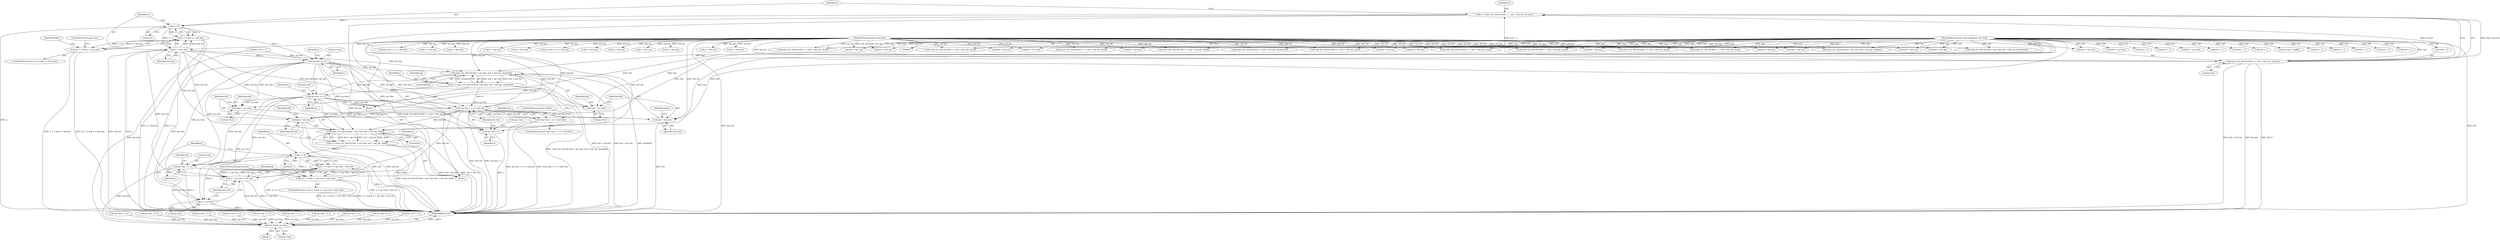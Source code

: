 digraph "0_radare2_52b1526443c1f433087928291d1c3d37a5600515@API" {
"1000448" [label="(Call,n = read_u32_leb128 (buf + 1, buf + buf_len, &count))"];
"1000450" [label="(Call,read_u32_leb128 (buf + 1, buf + buf_len, &count))"];
"1000102" [label="(MethodParameterIn,const unsigned char *buf)"];
"1000103" [label="(MethodParameterIn,int buf_len)"];
"1000462" [label="(Call,n > 0)"];
"1000461" [label="(Call,n > 0 && n < buf_len)"];
"1000460" [label="(Call,!(n > 0 && n < buf_len))"];
"1000465" [label="(Call,n < buf_len)"];
"1000482" [label="(Call,op->len += n)"];
"1000499" [label="(Call,read_u32_leb128 (buf + op->len, buf + buf_len, &table[i]))"];
"1000497" [label="(Call,n = read_u32_leb128 (buf + op->len, buf + buf_len, &table[i]))"];
"1000514" [label="(Call,op->len + n <= buf_len)"];
"1000505" [label="(Call,buf + buf_len)"];
"1000513" [label="(Call,!(op->len + n <= buf_len))"];
"1000529" [label="(Call,read_u32_leb128 (buf + op->len, buf + buf_len, &def))"];
"1000527" [label="(Call,n = read_u32_leb128 (buf + op->len, buf + buf_len, &def))"];
"1000543" [label="(Call,n > 0)"];
"1000542" [label="(Call,n > 0 && n + op->len < buf_len)"];
"1000541" [label="(Call,!(n > 0 && n + op->len < buf_len))"];
"1000546" [label="(Call,n + op->len < buf_len)"];
"1000547" [label="(Call,n + op->len)"];
"1000554" [label="(Call,op->len += n)"];
"1001053" [label="(Return,return op->len;)"];
"1000535" [label="(Call,buf + buf_len)"];
"1000515" [label="(Call,op->len + n)"];
"1000522" [label="(Call,op->len += n)"];
"1000500" [label="(Call,buf + op->len)"];
"1000530" [label="(Call,buf + op->len)"];
"1000830" [label="(Call,op->len + n <= buf_len)"];
"1000530" [label="(Call,buf + op->len)"];
"1000457" [label="(Call,&count)"];
"1000660" [label="(Call,buf + op->len)"];
"1000718" [label="(Call,buf + 1)"];
"1000913" [label="(Call,buf + 1)"];
"1000520" [label="(Identifier,buf_len)"];
"1000454" [label="(Call,buf + buf_len)"];
"1000965" [label="(Call,op->len += n)"];
"1000466" [label="(Identifier,n)"];
"1000538" [label="(Call,&def)"];
"1000897" [label="(Call,op->len += n)"];
"1000524" [label="(Identifier,op)"];
"1001035" [label="(Call,n < buf_len)"];
"1000105" [label="(Call,op->len = 1)"];
"1000402" [label="(Call,buf + buf_len)"];
"1000527" [label="(Call,n = read_u32_leb128 (buf + op->len, buf + buf_len, &def))"];
"1000556" [label="(Identifier,op)"];
"1000984" [label="(Call,buf + buf_len)"];
"1000427" [label="(Call,op->len += n)"];
"1000514" [label="(Call,op->len + n <= buf_len)"];
"1000448" [label="(Call,n = read_u32_leb128 (buf + 1, buf + buf_len, &count))"];
"1000522" [label="(Call,op->len += n)"];
"1000814" [label="(Call,buf + op->len)"];
"1000916" [label="(Call,buf + buf_len)"];
"1000497" [label="(Call,n = read_u32_leb128 (buf + op->len, buf + buf_len, &table[i]))"];
"1000659" [label="(Call,read_u32_leb128 (buf + op->len, buf + buf_len, &reserved))"];
"1000931" [label="(Call,op->len += n)"];
"1000483" [label="(Call,op->len)"];
"1000787" [label="(Call,read_u32_leb128 (buf + 1, buf + buf_len, &flag))"];
"1000501" [label="(Identifier,buf)"];
"1001045" [label="(Call,op->len += n)"];
"1000489" [label="(Identifier,i)"];
"1000791" [label="(Call,buf + buf_len)"];
"1000460" [label="(Call,!(n > 0 && n < buf_len))"];
"1000912" [label="(Call,read_i32_leb128 (buf + 1, buf + buf_len, &val))"];
"1000732" [label="(Call,n < buf_len)"];
"1000306" [label="(Call,n < buf_len)"];
"1000788" [label="(Call,buf + 1)"];
"1000633" [label="(Call,read_u32_leb128 (buf + 1, buf + buf_len, &val))"];
"1000529" [label="(Call,read_u32_leb128 (buf + op->len, buf + buf_len, &def))"];
"1000500" [label="(Call,buf + op->len)"];
"1000291" [label="(Call,read_i32_leb128 (buf + 1, buf + buf_len, &val))"];
"1000721" [label="(Call,buf + buf_len)"];
"1000381" [label="(Call,op->len += n)"];
"1000813" [label="(Call,read_u32_leb128 (buf + op->len, buf + buf_len, &offset))"];
"1000545" [label="(Literal,0)"];
"1000554" [label="(Call,op->len += n)"];
"1000451" [label="(Call,buf + 1)"];
"1000467" [label="(Identifier,buf_len)"];
"1000981" [label="(Call,buf + 1)"];
"1000398" [label="(Call,read_u32_leb128 (buf + 1, buf + buf_len, &val))"];
"1000515" [label="(Call,op->len + n)"];
"1000544" [label="(Identifier,n)"];
"1000637" [label="(Call,buf + buf_len)"];
"1000947" [label="(Call,buf + 1)"];
"1000450" [label="(Call,read_u32_leb128 (buf + 1, buf + buf_len, &count))"];
"1000536" [label="(Identifier,buf)"];
"1000110" [label="(Call,op->op = buf[0])"];
"1000499" [label="(Call,read_u32_leb128 (buf + op->len, buf + buf_len, &table[i]))"];
"1000880" [label="(Call,n < buf_len)"];
"1000961" [label="(Call,n < buf_len)"];
"1000486" [label="(Identifier,n)"];
"1000528" [label="(Identifier,n)"];
"1000995" [label="(Call,n < buf_len)"];
"1000869" [label="(Call,buf + buf_len)"];
"1000549" [label="(Call,op->len)"];
"1000507" [label="(Identifier,buf_len)"];
"1000547" [label="(Call,n + op->len)"];
"1000472" [label="(Identifier,table)"];
"1000717" [label="(Call,read_u32_leb128 (buf + 1, buf + buf_len, &val))"];
"1000513" [label="(Call,!(op->len + n <= buf_len))"];
"1000465" [label="(Call,n < buf_len)"];
"1000665" [label="(Call,buf + buf_len)"];
"1000464" [label="(Literal,0)"];
"1000865" [label="(Call,read_u32_leb128 (buf + 1, buf + buf_len, &reserved))"];
"1000512" [label="(ControlStructure,if (!(op->len + n <= buf_len)))"];
"1000698" [label="(Call,op->len += n)"];
"1000552" [label="(Identifier,buf_len)"];
"1000463" [label="(Identifier,n)"];
"1000526" [label="(Identifier,n)"];
"1000468" [label="(ControlStructure,goto err;)"];
"1000946" [label="(Call,read_i64_leb128 (buf + 1, buf + buf_len, &val))"];
"1000519" [label="(Identifier,n)"];
"1000295" [label="(Call,buf + buf_len)"];
"1000648" [label="(Call,n < buf_len)"];
"1000537" [label="(Identifier,buf_len)"];
"1000558" [label="(Identifier,n)"];
"1000434" [label="(Block,)"];
"1000540" [label="(ControlStructure,if (!(n > 0 && n + op->len < buf_len)))"];
"1000292" [label="(Call,buf + 1)"];
"1000802" [label="(Call,n < buf_len)"];
"1001020" [label="(Call,read_u64_leb128 (buf + 1, buf + buf_len, &val))"];
"1000539" [label="(Identifier,def)"];
"1000517" [label="(Identifier,op)"];
"1000746" [label="(Call,op->len += n)"];
"1000506" [label="(Identifier,buf)"];
"1000535" [label="(Call,buf + buf_len)"];
"1001024" [label="(Call,buf + buf_len)"];
"1000561" [label="(Identifier,op)"];
"1000459" [label="(ControlStructure,if (!(n > 0 && n < buf_len)))"];
"1000553" [label="(ControlStructure,goto beach;)"];
"1001021" [label="(Call,buf + 1)"];
"1000505" [label="(Call,buf + buf_len)"];
"1000543" [label="(Call,n > 0)"];
"1000502" [label="(Call,op->len)"];
"1000866" [label="(Call,buf + 1)"];
"1000676" [label="(Call,op->len + n <= buf_len)"];
"1000498" [label="(Identifier,n)"];
"1001073" [label="(MethodReturn,int)"];
"1000482" [label="(Call,op->len += n)"];
"1000849" [label="(Call,op->len += n)"];
"1000510" [label="(Identifier,table)"];
"1000495" [label="(Identifier,i)"];
"1000516" [label="(Call,op->len)"];
"1000634" [label="(Call,buf + 1)"];
"1000531" [label="(Identifier,buf)"];
"1000532" [label="(Call,op->len)"];
"1000546" [label="(Call,n + op->len < buf_len)"];
"1000462" [label="(Call,n > 0)"];
"1001005" [label="(Call,op->len += n)"];
"1000103" [label="(MethodParameterIn,int buf_len)"];
"1000461" [label="(Call,n > 0 && n < buf_len)"];
"1000980" [label="(Call,read_u32_leb128 (buf + 1, buf + buf_len, &val))"];
"1000399" [label="(Call,buf + 1)"];
"1000548" [label="(Identifier,n)"];
"1000413" [label="(Call,n < buf_len)"];
"1000541" [label="(Call,!(n > 0 && n + op->len < buf_len))"];
"1000104" [label="(Block,)"];
"1000102" [label="(MethodParameterIn,const unsigned char *buf)"];
"1000819" [label="(Call,buf + buf_len)"];
"1000521" [label="(ControlStructure,goto beach;)"];
"1000496" [label="(Block,)"];
"1001053" [label="(Return,return op->len;)"];
"1000542" [label="(Call,n > 0 && n + op->len < buf_len)"];
"1000555" [label="(Call,op->len)"];
"1000523" [label="(Call,op->len)"];
"1001054" [label="(Call,op->len)"];
"1000927" [label="(Call,n < buf_len)"];
"1000449" [label="(Identifier,n)"];
"1000950" [label="(Call,buf + buf_len)"];
"1000508" [label="(Call,&table[i])"];
"1000448" -> "1000434"  [label="AST: "];
"1000448" -> "1000450"  [label="CFG: "];
"1000449" -> "1000448"  [label="AST: "];
"1000450" -> "1000448"  [label="AST: "];
"1000463" -> "1000448"  [label="CFG: "];
"1000448" -> "1001073"  [label="DDG: read_u32_leb128 (buf + 1, buf + buf_len, &count)"];
"1000450" -> "1000448"  [label="DDG: buf + 1"];
"1000450" -> "1000448"  [label="DDG: buf + buf_len"];
"1000450" -> "1000448"  [label="DDG: &count"];
"1000448" -> "1000462"  [label="DDG: n"];
"1000450" -> "1000457"  [label="CFG: "];
"1000451" -> "1000450"  [label="AST: "];
"1000454" -> "1000450"  [label="AST: "];
"1000457" -> "1000450"  [label="AST: "];
"1000450" -> "1001073"  [label="DDG: &count"];
"1000450" -> "1001073"  [label="DDG: buf + 1"];
"1000450" -> "1001073"  [label="DDG: buf + buf_len"];
"1000102" -> "1000450"  [label="DDG: buf"];
"1000103" -> "1000450"  [label="DDG: buf_len"];
"1000102" -> "1000100"  [label="AST: "];
"1000102" -> "1001073"  [label="DDG: buf"];
"1000102" -> "1000110"  [label="DDG: buf"];
"1000102" -> "1000291"  [label="DDG: buf"];
"1000102" -> "1000292"  [label="DDG: buf"];
"1000102" -> "1000295"  [label="DDG: buf"];
"1000102" -> "1000398"  [label="DDG: buf"];
"1000102" -> "1000399"  [label="DDG: buf"];
"1000102" -> "1000402"  [label="DDG: buf"];
"1000102" -> "1000451"  [label="DDG: buf"];
"1000102" -> "1000454"  [label="DDG: buf"];
"1000102" -> "1000499"  [label="DDG: buf"];
"1000102" -> "1000500"  [label="DDG: buf"];
"1000102" -> "1000505"  [label="DDG: buf"];
"1000102" -> "1000529"  [label="DDG: buf"];
"1000102" -> "1000530"  [label="DDG: buf"];
"1000102" -> "1000535"  [label="DDG: buf"];
"1000102" -> "1000633"  [label="DDG: buf"];
"1000102" -> "1000634"  [label="DDG: buf"];
"1000102" -> "1000637"  [label="DDG: buf"];
"1000102" -> "1000659"  [label="DDG: buf"];
"1000102" -> "1000660"  [label="DDG: buf"];
"1000102" -> "1000665"  [label="DDG: buf"];
"1000102" -> "1000717"  [label="DDG: buf"];
"1000102" -> "1000718"  [label="DDG: buf"];
"1000102" -> "1000721"  [label="DDG: buf"];
"1000102" -> "1000787"  [label="DDG: buf"];
"1000102" -> "1000788"  [label="DDG: buf"];
"1000102" -> "1000791"  [label="DDG: buf"];
"1000102" -> "1000813"  [label="DDG: buf"];
"1000102" -> "1000814"  [label="DDG: buf"];
"1000102" -> "1000819"  [label="DDG: buf"];
"1000102" -> "1000865"  [label="DDG: buf"];
"1000102" -> "1000866"  [label="DDG: buf"];
"1000102" -> "1000869"  [label="DDG: buf"];
"1000102" -> "1000912"  [label="DDG: buf"];
"1000102" -> "1000913"  [label="DDG: buf"];
"1000102" -> "1000916"  [label="DDG: buf"];
"1000102" -> "1000946"  [label="DDG: buf"];
"1000102" -> "1000947"  [label="DDG: buf"];
"1000102" -> "1000950"  [label="DDG: buf"];
"1000102" -> "1000980"  [label="DDG: buf"];
"1000102" -> "1000981"  [label="DDG: buf"];
"1000102" -> "1000984"  [label="DDG: buf"];
"1000102" -> "1001020"  [label="DDG: buf"];
"1000102" -> "1001021"  [label="DDG: buf"];
"1000102" -> "1001024"  [label="DDG: buf"];
"1000103" -> "1000100"  [label="AST: "];
"1000103" -> "1001073"  [label="DDG: buf_len"];
"1000103" -> "1000291"  [label="DDG: buf_len"];
"1000103" -> "1000295"  [label="DDG: buf_len"];
"1000103" -> "1000306"  [label="DDG: buf_len"];
"1000103" -> "1000398"  [label="DDG: buf_len"];
"1000103" -> "1000402"  [label="DDG: buf_len"];
"1000103" -> "1000413"  [label="DDG: buf_len"];
"1000103" -> "1000454"  [label="DDG: buf_len"];
"1000103" -> "1000465"  [label="DDG: buf_len"];
"1000103" -> "1000499"  [label="DDG: buf_len"];
"1000103" -> "1000505"  [label="DDG: buf_len"];
"1000103" -> "1000514"  [label="DDG: buf_len"];
"1000103" -> "1000529"  [label="DDG: buf_len"];
"1000103" -> "1000535"  [label="DDG: buf_len"];
"1000103" -> "1000546"  [label="DDG: buf_len"];
"1000103" -> "1000633"  [label="DDG: buf_len"];
"1000103" -> "1000637"  [label="DDG: buf_len"];
"1000103" -> "1000648"  [label="DDG: buf_len"];
"1000103" -> "1000659"  [label="DDG: buf_len"];
"1000103" -> "1000665"  [label="DDG: buf_len"];
"1000103" -> "1000676"  [label="DDG: buf_len"];
"1000103" -> "1000717"  [label="DDG: buf_len"];
"1000103" -> "1000721"  [label="DDG: buf_len"];
"1000103" -> "1000732"  [label="DDG: buf_len"];
"1000103" -> "1000787"  [label="DDG: buf_len"];
"1000103" -> "1000791"  [label="DDG: buf_len"];
"1000103" -> "1000802"  [label="DDG: buf_len"];
"1000103" -> "1000813"  [label="DDG: buf_len"];
"1000103" -> "1000819"  [label="DDG: buf_len"];
"1000103" -> "1000830"  [label="DDG: buf_len"];
"1000103" -> "1000865"  [label="DDG: buf_len"];
"1000103" -> "1000869"  [label="DDG: buf_len"];
"1000103" -> "1000880"  [label="DDG: buf_len"];
"1000103" -> "1000912"  [label="DDG: buf_len"];
"1000103" -> "1000916"  [label="DDG: buf_len"];
"1000103" -> "1000927"  [label="DDG: buf_len"];
"1000103" -> "1000946"  [label="DDG: buf_len"];
"1000103" -> "1000950"  [label="DDG: buf_len"];
"1000103" -> "1000961"  [label="DDG: buf_len"];
"1000103" -> "1000980"  [label="DDG: buf_len"];
"1000103" -> "1000984"  [label="DDG: buf_len"];
"1000103" -> "1000995"  [label="DDG: buf_len"];
"1000103" -> "1001020"  [label="DDG: buf_len"];
"1000103" -> "1001024"  [label="DDG: buf_len"];
"1000103" -> "1001035"  [label="DDG: buf_len"];
"1000462" -> "1000461"  [label="AST: "];
"1000462" -> "1000464"  [label="CFG: "];
"1000463" -> "1000462"  [label="AST: "];
"1000464" -> "1000462"  [label="AST: "];
"1000466" -> "1000462"  [label="CFG: "];
"1000461" -> "1000462"  [label="CFG: "];
"1000462" -> "1001073"  [label="DDG: n"];
"1000462" -> "1000461"  [label="DDG: n"];
"1000462" -> "1000461"  [label="DDG: 0"];
"1000462" -> "1000465"  [label="DDG: n"];
"1000462" -> "1000482"  [label="DDG: n"];
"1000461" -> "1000460"  [label="AST: "];
"1000461" -> "1000465"  [label="CFG: "];
"1000465" -> "1000461"  [label="AST: "];
"1000460" -> "1000461"  [label="CFG: "];
"1000461" -> "1001073"  [label="DDG: n < buf_len"];
"1000461" -> "1001073"  [label="DDG: n > 0"];
"1000461" -> "1000460"  [label="DDG: n > 0"];
"1000461" -> "1000460"  [label="DDG: n < buf_len"];
"1000465" -> "1000461"  [label="DDG: n"];
"1000465" -> "1000461"  [label="DDG: buf_len"];
"1000460" -> "1000459"  [label="AST: "];
"1000468" -> "1000460"  [label="CFG: "];
"1000472" -> "1000460"  [label="CFG: "];
"1000460" -> "1001073"  [label="DDG: n > 0 && n < buf_len"];
"1000460" -> "1001073"  [label="DDG: !(n > 0 && n < buf_len)"];
"1000465" -> "1000467"  [label="CFG: "];
"1000466" -> "1000465"  [label="AST: "];
"1000467" -> "1000465"  [label="AST: "];
"1000465" -> "1001073"  [label="DDG: buf_len"];
"1000465" -> "1001073"  [label="DDG: n"];
"1000465" -> "1000482"  [label="DDG: n"];
"1000465" -> "1000499"  [label="DDG: buf_len"];
"1000465" -> "1000505"  [label="DDG: buf_len"];
"1000465" -> "1000514"  [label="DDG: buf_len"];
"1000465" -> "1000529"  [label="DDG: buf_len"];
"1000465" -> "1000535"  [label="DDG: buf_len"];
"1000465" -> "1000546"  [label="DDG: buf_len"];
"1000482" -> "1000434"  [label="AST: "];
"1000482" -> "1000486"  [label="CFG: "];
"1000483" -> "1000482"  [label="AST: "];
"1000486" -> "1000482"  [label="AST: "];
"1000489" -> "1000482"  [label="CFG: "];
"1000105" -> "1000482"  [label="DDG: op->len"];
"1000482" -> "1000499"  [label="DDG: op->len"];
"1000482" -> "1000500"  [label="DDG: op->len"];
"1000482" -> "1000514"  [label="DDG: op->len"];
"1000482" -> "1000515"  [label="DDG: op->len"];
"1000482" -> "1000522"  [label="DDG: op->len"];
"1000482" -> "1000529"  [label="DDG: op->len"];
"1000482" -> "1000530"  [label="DDG: op->len"];
"1000482" -> "1000546"  [label="DDG: op->len"];
"1000482" -> "1000547"  [label="DDG: op->len"];
"1000482" -> "1000554"  [label="DDG: op->len"];
"1000499" -> "1000497"  [label="AST: "];
"1000499" -> "1000508"  [label="CFG: "];
"1000500" -> "1000499"  [label="AST: "];
"1000505" -> "1000499"  [label="AST: "];
"1000508" -> "1000499"  [label="AST: "];
"1000497" -> "1000499"  [label="CFG: "];
"1000499" -> "1001073"  [label="DDG: buf + op->len"];
"1000499" -> "1001073"  [label="DDG: buf + buf_len"];
"1000499" -> "1001073"  [label="DDG: &table[i]"];
"1000499" -> "1000497"  [label="DDG: buf + op->len"];
"1000499" -> "1000497"  [label="DDG: buf + buf_len"];
"1000499" -> "1000497"  [label="DDG: &table[i]"];
"1000522" -> "1000499"  [label="DDG: op->len"];
"1000514" -> "1000499"  [label="DDG: buf_len"];
"1000497" -> "1000496"  [label="AST: "];
"1000498" -> "1000497"  [label="AST: "];
"1000517" -> "1000497"  [label="CFG: "];
"1000497" -> "1001073"  [label="DDG: read_u32_leb128 (buf + op->len, buf + buf_len, &table[i])"];
"1000497" -> "1000514"  [label="DDG: n"];
"1000497" -> "1000515"  [label="DDG: n"];
"1000497" -> "1000522"  [label="DDG: n"];
"1000514" -> "1000513"  [label="AST: "];
"1000514" -> "1000520"  [label="CFG: "];
"1000515" -> "1000514"  [label="AST: "];
"1000520" -> "1000514"  [label="AST: "];
"1000513" -> "1000514"  [label="CFG: "];
"1000514" -> "1001073"  [label="DDG: buf_len"];
"1000514" -> "1001073"  [label="DDG: op->len + n"];
"1000514" -> "1000505"  [label="DDG: buf_len"];
"1000514" -> "1000513"  [label="DDG: op->len + n"];
"1000514" -> "1000513"  [label="DDG: buf_len"];
"1000522" -> "1000514"  [label="DDG: op->len"];
"1000514" -> "1000529"  [label="DDG: buf_len"];
"1000514" -> "1000535"  [label="DDG: buf_len"];
"1000514" -> "1000546"  [label="DDG: buf_len"];
"1000505" -> "1000507"  [label="CFG: "];
"1000506" -> "1000505"  [label="AST: "];
"1000507" -> "1000505"  [label="AST: "];
"1000510" -> "1000505"  [label="CFG: "];
"1000505" -> "1001073"  [label="DDG: buf"];
"1000513" -> "1000512"  [label="AST: "];
"1000521" -> "1000513"  [label="CFG: "];
"1000524" -> "1000513"  [label="CFG: "];
"1000513" -> "1001073"  [label="DDG: !(op->len + n <= buf_len)"];
"1000513" -> "1001073"  [label="DDG: op->len + n <= buf_len"];
"1000529" -> "1000527"  [label="AST: "];
"1000529" -> "1000538"  [label="CFG: "];
"1000530" -> "1000529"  [label="AST: "];
"1000535" -> "1000529"  [label="AST: "];
"1000538" -> "1000529"  [label="AST: "];
"1000527" -> "1000529"  [label="CFG: "];
"1000529" -> "1001073"  [label="DDG: buf + op->len"];
"1000529" -> "1001073"  [label="DDG: buf + buf_len"];
"1000529" -> "1001073"  [label="DDG: &def"];
"1000529" -> "1000527"  [label="DDG: buf + op->len"];
"1000529" -> "1000527"  [label="DDG: buf + buf_len"];
"1000529" -> "1000527"  [label="DDG: &def"];
"1000522" -> "1000529"  [label="DDG: op->len"];
"1000527" -> "1000434"  [label="AST: "];
"1000528" -> "1000527"  [label="AST: "];
"1000544" -> "1000527"  [label="CFG: "];
"1000527" -> "1001073"  [label="DDG: read_u32_leb128 (buf + op->len, buf + buf_len, &def)"];
"1000527" -> "1000543"  [label="DDG: n"];
"1000543" -> "1000542"  [label="AST: "];
"1000543" -> "1000545"  [label="CFG: "];
"1000544" -> "1000543"  [label="AST: "];
"1000545" -> "1000543"  [label="AST: "];
"1000548" -> "1000543"  [label="CFG: "];
"1000542" -> "1000543"  [label="CFG: "];
"1000543" -> "1001073"  [label="DDG: n"];
"1000543" -> "1000542"  [label="DDG: n"];
"1000543" -> "1000542"  [label="DDG: 0"];
"1000543" -> "1000546"  [label="DDG: n"];
"1000543" -> "1000547"  [label="DDG: n"];
"1000543" -> "1000554"  [label="DDG: n"];
"1000542" -> "1000541"  [label="AST: "];
"1000542" -> "1000546"  [label="CFG: "];
"1000546" -> "1000542"  [label="AST: "];
"1000541" -> "1000542"  [label="CFG: "];
"1000542" -> "1001073"  [label="DDG: n + op->len < buf_len"];
"1000542" -> "1001073"  [label="DDG: n > 0"];
"1000542" -> "1000541"  [label="DDG: n > 0"];
"1000542" -> "1000541"  [label="DDG: n + op->len < buf_len"];
"1000546" -> "1000542"  [label="DDG: n + op->len"];
"1000546" -> "1000542"  [label="DDG: buf_len"];
"1000541" -> "1000540"  [label="AST: "];
"1000553" -> "1000541"  [label="CFG: "];
"1000556" -> "1000541"  [label="CFG: "];
"1000541" -> "1001073"  [label="DDG: n > 0 && n + op->len < buf_len"];
"1000541" -> "1001073"  [label="DDG: !(n > 0 && n + op->len < buf_len)"];
"1000546" -> "1000552"  [label="CFG: "];
"1000547" -> "1000546"  [label="AST: "];
"1000552" -> "1000546"  [label="AST: "];
"1000546" -> "1001073"  [label="DDG: n + op->len"];
"1000546" -> "1001073"  [label="DDG: buf_len"];
"1000522" -> "1000546"  [label="DDG: op->len"];
"1000547" -> "1000549"  [label="CFG: "];
"1000548" -> "1000547"  [label="AST: "];
"1000549" -> "1000547"  [label="AST: "];
"1000552" -> "1000547"  [label="CFG: "];
"1000547" -> "1001073"  [label="DDG: n"];
"1000522" -> "1000547"  [label="DDG: op->len"];
"1000554" -> "1000434"  [label="AST: "];
"1000554" -> "1000558"  [label="CFG: "];
"1000555" -> "1000554"  [label="AST: "];
"1000558" -> "1000554"  [label="AST: "];
"1000561" -> "1000554"  [label="CFG: "];
"1000554" -> "1001073"  [label="DDG: op->len"];
"1000554" -> "1001073"  [label="DDG: n"];
"1000522" -> "1000554"  [label="DDG: op->len"];
"1000554" -> "1001053"  [label="DDG: op->len"];
"1001053" -> "1000104"  [label="AST: "];
"1001053" -> "1001054"  [label="CFG: "];
"1001054" -> "1001053"  [label="AST: "];
"1001073" -> "1001053"  [label="CFG: "];
"1001053" -> "1001073"  [label="DDG: <RET>"];
"1000427" -> "1001053"  [label="DDG: op->len"];
"1000849" -> "1001053"  [label="DDG: op->len"];
"1000746" -> "1001053"  [label="DDG: op->len"];
"1000897" -> "1001053"  [label="DDG: op->len"];
"1000965" -> "1001053"  [label="DDG: op->len"];
"1000381" -> "1001053"  [label="DDG: op->len"];
"1000931" -> "1001053"  [label="DDG: op->len"];
"1001005" -> "1001053"  [label="DDG: op->len"];
"1001045" -> "1001053"  [label="DDG: op->len"];
"1000105" -> "1001053"  [label="DDG: op->len"];
"1000698" -> "1001053"  [label="DDG: op->len"];
"1000535" -> "1000537"  [label="CFG: "];
"1000536" -> "1000535"  [label="AST: "];
"1000537" -> "1000535"  [label="AST: "];
"1000539" -> "1000535"  [label="CFG: "];
"1000535" -> "1001073"  [label="DDG: buf"];
"1000535" -> "1001073"  [label="DDG: buf_len"];
"1000515" -> "1000519"  [label="CFG: "];
"1000516" -> "1000515"  [label="AST: "];
"1000519" -> "1000515"  [label="AST: "];
"1000520" -> "1000515"  [label="CFG: "];
"1000515" -> "1001073"  [label="DDG: n"];
"1000522" -> "1000515"  [label="DDG: op->len"];
"1000522" -> "1000496"  [label="AST: "];
"1000522" -> "1000526"  [label="CFG: "];
"1000523" -> "1000522"  [label="AST: "];
"1000526" -> "1000522"  [label="AST: "];
"1000495" -> "1000522"  [label="CFG: "];
"1000522" -> "1000500"  [label="DDG: op->len"];
"1000522" -> "1000530"  [label="DDG: op->len"];
"1000500" -> "1000502"  [label="CFG: "];
"1000501" -> "1000500"  [label="AST: "];
"1000502" -> "1000500"  [label="AST: "];
"1000506" -> "1000500"  [label="CFG: "];
"1000530" -> "1000532"  [label="CFG: "];
"1000531" -> "1000530"  [label="AST: "];
"1000532" -> "1000530"  [label="AST: "];
"1000536" -> "1000530"  [label="CFG: "];
}
